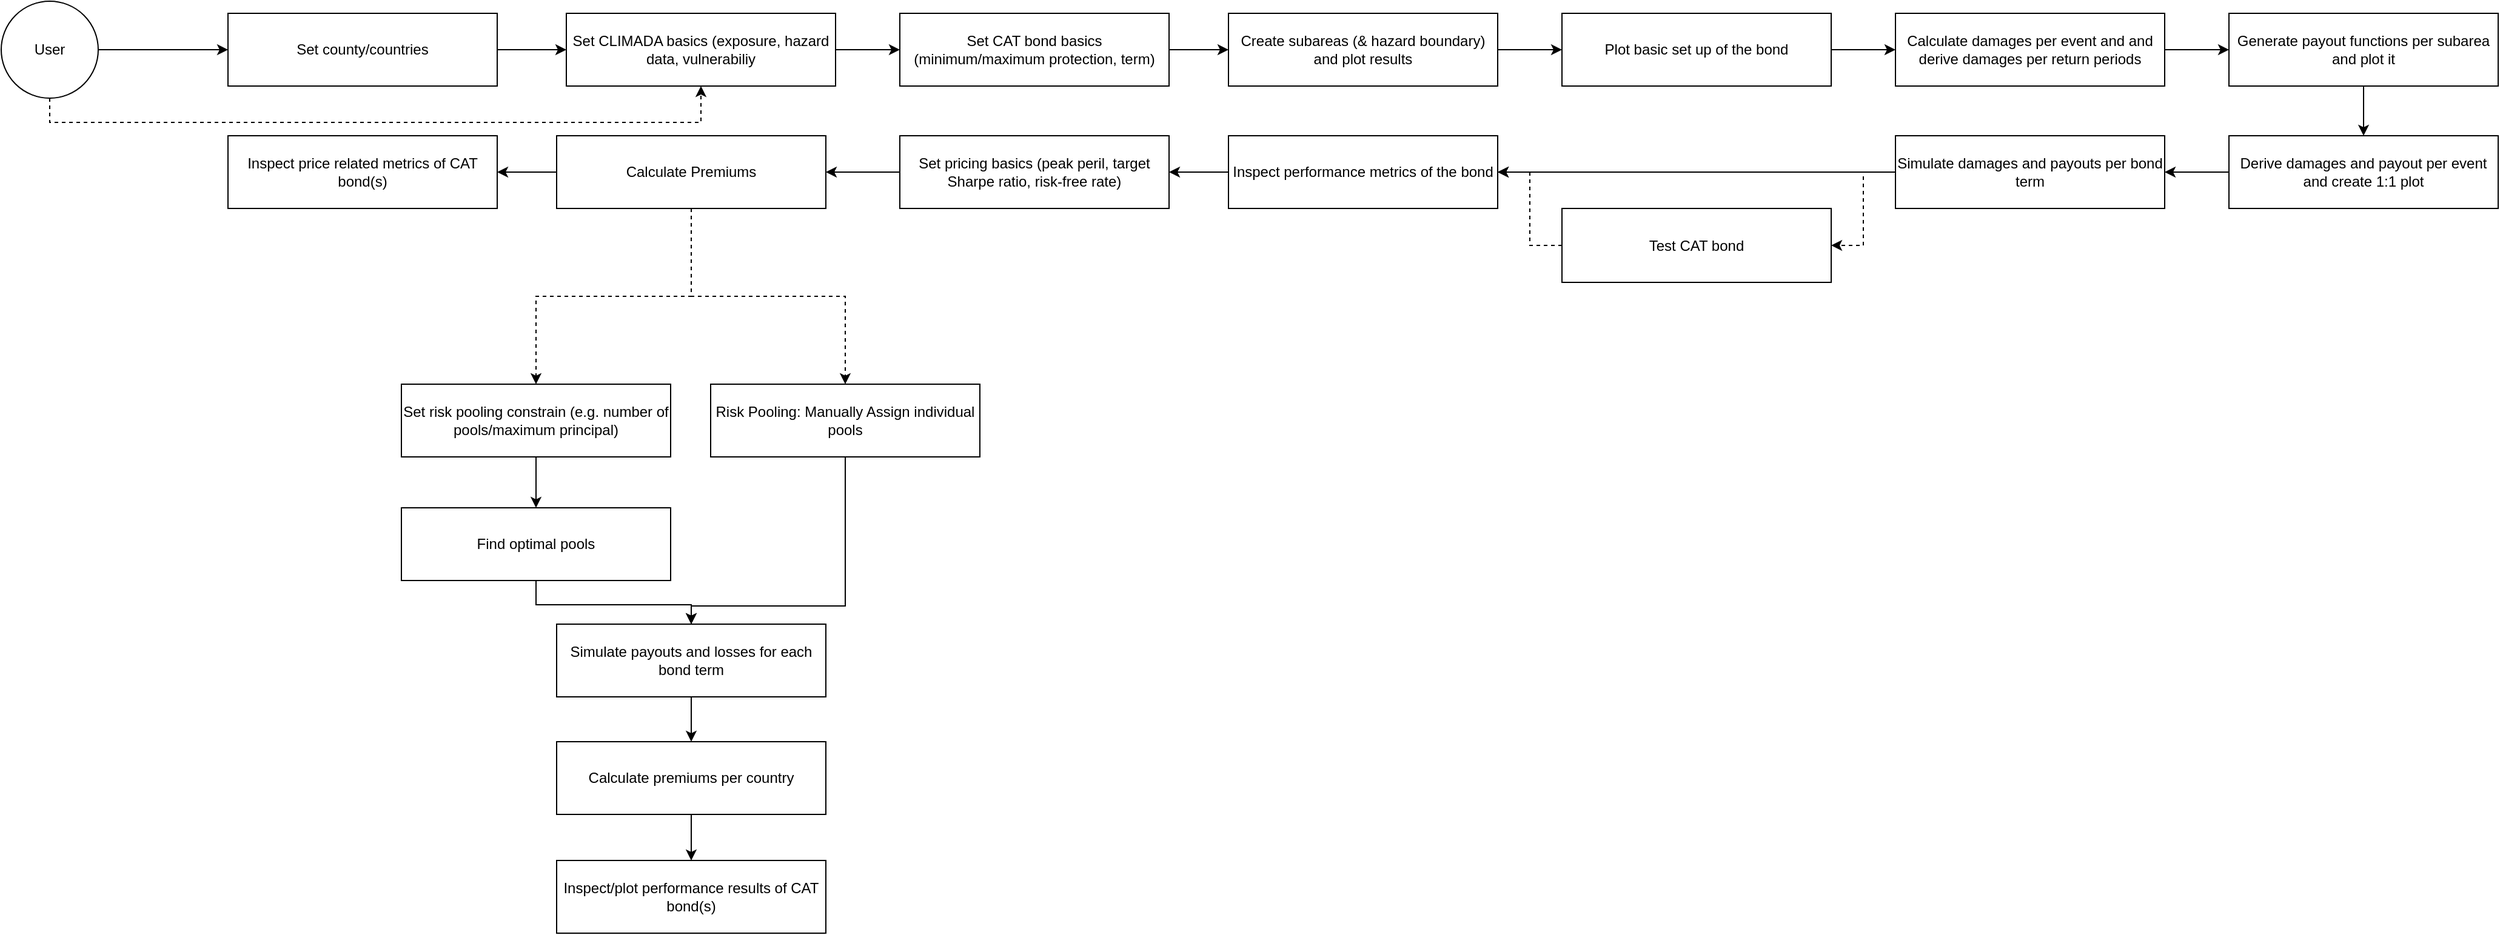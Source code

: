 <mxfile version="28.2.3">
  <diagram name="Page-1" id="58TnTUvLrnlwUTc3l9yy">
    <mxGraphModel dx="1577" dy="918" grid="0" gridSize="10" guides="1" tooltips="1" connect="1" arrows="1" fold="1" page="1" pageScale="1" pageWidth="1169" pageHeight="827" math="0" shadow="0">
      <root>
        <mxCell id="0" />
        <mxCell id="1" parent="0" />
        <mxCell id="qsCXxjklibZktx6M7vEJ-27" style="edgeStyle=orthogonalEdgeStyle;rounded=0;orthogonalLoop=1;jettySize=auto;html=1;exitX=1;exitY=0.5;exitDx=0;exitDy=0;entryX=0;entryY=0.5;entryDx=0;entryDy=0;" parent="1" source="mLufBUS968L27i-inKiL-1" target="qsCXxjklibZktx6M7vEJ-23" edge="1">
          <mxGeometry relative="1" as="geometry" />
        </mxCell>
        <mxCell id="qsCXxjklibZktx6M7vEJ-31" style="edgeStyle=orthogonalEdgeStyle;rounded=0;orthogonalLoop=1;jettySize=auto;html=1;exitX=0.5;exitY=1;exitDx=0;exitDy=0;entryX=0.5;entryY=1;entryDx=0;entryDy=0;dashed=1;" parent="1" source="mLufBUS968L27i-inKiL-1" target="qsCXxjklibZktx6M7vEJ-52" edge="1">
          <mxGeometry relative="1" as="geometry">
            <mxPoint x="467.5" y="669" as="targetPoint" />
          </mxGeometry>
        </mxCell>
        <mxCell id="mLufBUS968L27i-inKiL-1" value="User" style="ellipse;whiteSpace=wrap;html=1;aspect=fixed;" parent="1" vertex="1">
          <mxGeometry x="119" y="35" width="80" height="80" as="geometry" />
        </mxCell>
        <mxCell id="qsCXxjklibZktx6M7vEJ-74" style="edgeStyle=orthogonalEdgeStyle;rounded=0;orthogonalLoop=1;jettySize=auto;html=1;exitX=0;exitY=0.5;exitDx=0;exitDy=0;entryX=1;entryY=0.5;entryDx=0;entryDy=0;dashed=1;" parent="1" source="mLufBUS968L27i-inKiL-15" target="qsCXxjklibZktx6M7vEJ-44" edge="1">
          <mxGeometry relative="1" as="geometry" />
        </mxCell>
        <mxCell id="kvsH329DIrdlZDI53jpL-13" style="edgeStyle=orthogonalEdgeStyle;rounded=0;orthogonalLoop=1;jettySize=auto;html=1;exitX=0;exitY=0.5;exitDx=0;exitDy=0;entryX=1;entryY=0.5;entryDx=0;entryDy=0;" edge="1" parent="1" source="mLufBUS968L27i-inKiL-15" target="kvsH329DIrdlZDI53jpL-3">
          <mxGeometry relative="1" as="geometry" />
        </mxCell>
        <mxCell id="mLufBUS968L27i-inKiL-15" value="Simulate damages and payouts per bond term" style="rounded=0;whiteSpace=wrap;html=1;" parent="1" vertex="1">
          <mxGeometry x="1681" y="146" width="222" height="60" as="geometry" />
        </mxCell>
        <mxCell id="qsCXxjklibZktx6M7vEJ-53" style="edgeStyle=orthogonalEdgeStyle;rounded=0;orthogonalLoop=1;jettySize=auto;html=1;entryX=0;entryY=0.5;entryDx=0;entryDy=0;" parent="1" source="qsCXxjklibZktx6M7vEJ-23" target="qsCXxjklibZktx6M7vEJ-52" edge="1">
          <mxGeometry relative="1" as="geometry" />
        </mxCell>
        <mxCell id="qsCXxjklibZktx6M7vEJ-23" value="Set county/countries" style="rounded=0;whiteSpace=wrap;html=1;" parent="1" vertex="1">
          <mxGeometry x="306" y="45" width="222" height="60" as="geometry" />
        </mxCell>
        <mxCell id="qsCXxjklibZktx6M7vEJ-58" style="edgeStyle=orthogonalEdgeStyle;rounded=0;orthogonalLoop=1;jettySize=auto;html=1;exitX=0;exitY=0.5;exitDx=0;exitDy=0;entryX=1;entryY=0.5;entryDx=0;entryDy=0;" parent="1" source="qsCXxjklibZktx6M7vEJ-43" target="qsCXxjklibZktx6M7vEJ-57" edge="1">
          <mxGeometry relative="1" as="geometry" />
        </mxCell>
        <mxCell id="qsCXxjklibZktx6M7vEJ-61" style="edgeStyle=orthogonalEdgeStyle;rounded=0;orthogonalLoop=1;jettySize=auto;html=1;exitX=0.5;exitY=1;exitDx=0;exitDy=0;entryX=0.5;entryY=0;entryDx=0;entryDy=0;dashed=1;" parent="1" source="qsCXxjklibZktx6M7vEJ-43" target="qsCXxjklibZktx6M7vEJ-60" edge="1">
          <mxGeometry relative="1" as="geometry" />
        </mxCell>
        <mxCell id="qsCXxjklibZktx6M7vEJ-62" style="edgeStyle=orthogonalEdgeStyle;rounded=0;orthogonalLoop=1;jettySize=auto;html=1;entryX=0.5;entryY=0;entryDx=0;entryDy=0;dashed=1;" parent="1" source="qsCXxjklibZktx6M7vEJ-43" target="qsCXxjklibZktx6M7vEJ-59" edge="1">
          <mxGeometry relative="1" as="geometry" />
        </mxCell>
        <mxCell id="qsCXxjklibZktx6M7vEJ-43" value="&lt;span style=&quot;caret-color: rgba(0, 0, 0, 0);&quot;&gt;Calculate Premiums&lt;/span&gt;" style="rounded=0;whiteSpace=wrap;html=1;" parent="1" vertex="1">
          <mxGeometry x="577" y="146" width="222" height="60" as="geometry" />
        </mxCell>
        <mxCell id="qsCXxjklibZktx6M7vEJ-75" style="edgeStyle=orthogonalEdgeStyle;rounded=0;orthogonalLoop=1;jettySize=auto;html=1;exitX=0;exitY=0.5;exitDx=0;exitDy=0;entryX=1;entryY=0.5;entryDx=0;entryDy=0;dashed=1;" parent="1" source="qsCXxjklibZktx6M7vEJ-44" target="kvsH329DIrdlZDI53jpL-3" edge="1">
          <mxGeometry relative="1" as="geometry" />
        </mxCell>
        <mxCell id="qsCXxjklibZktx6M7vEJ-44" value="&lt;span style=&quot;caret-color: rgba(0, 0, 0, 0);&quot;&gt;Test CAT bond&lt;/span&gt;" style="rounded=0;whiteSpace=wrap;html=1;" parent="1" vertex="1">
          <mxGeometry x="1406" y="206" width="222" height="61" as="geometry" />
        </mxCell>
        <mxCell id="kvsH329DIrdlZDI53jpL-2" style="edgeStyle=orthogonalEdgeStyle;rounded=0;orthogonalLoop=1;jettySize=auto;html=1;exitX=1;exitY=0.5;exitDx=0;exitDy=0;entryX=0;entryY=0.5;entryDx=0;entryDy=0;" edge="1" parent="1" source="qsCXxjklibZktx6M7vEJ-50" target="kvsH329DIrdlZDI53jpL-1">
          <mxGeometry relative="1" as="geometry" />
        </mxCell>
        <mxCell id="qsCXxjklibZktx6M7vEJ-50" value="Create subareas (&amp;amp; hazard boundary) and plot results" style="rounded=0;whiteSpace=wrap;html=1;" parent="1" vertex="1">
          <mxGeometry x="1131" y="45" width="222" height="60" as="geometry" />
        </mxCell>
        <mxCell id="qsCXxjklibZktx6M7vEJ-55" style="edgeStyle=orthogonalEdgeStyle;rounded=0;orthogonalLoop=1;jettySize=auto;html=1;exitX=1;exitY=0.5;exitDx=0;exitDy=0;entryX=0;entryY=0.5;entryDx=0;entryDy=0;" parent="1" source="qsCXxjklibZktx6M7vEJ-51" target="qsCXxjklibZktx6M7vEJ-50" edge="1">
          <mxGeometry relative="1" as="geometry" />
        </mxCell>
        <mxCell id="qsCXxjklibZktx6M7vEJ-51" value="&lt;span style=&quot;caret-color: rgba(0, 0, 0, 0);&quot;&gt;Set CAT bond basics (minimum/maximum protection, term)&lt;/span&gt;" style="rounded=0;whiteSpace=wrap;html=1;" parent="1" vertex="1">
          <mxGeometry x="860" y="45" width="222" height="60" as="geometry" />
        </mxCell>
        <mxCell id="qsCXxjklibZktx6M7vEJ-54" style="edgeStyle=orthogonalEdgeStyle;rounded=0;orthogonalLoop=1;jettySize=auto;html=1;exitX=1;exitY=0.5;exitDx=0;exitDy=0;entryX=0;entryY=0.5;entryDx=0;entryDy=0;" parent="1" source="qsCXxjklibZktx6M7vEJ-52" target="qsCXxjklibZktx6M7vEJ-51" edge="1">
          <mxGeometry relative="1" as="geometry" />
        </mxCell>
        <mxCell id="qsCXxjklibZktx6M7vEJ-52" value="&lt;span style=&quot;caret-color: rgba(0, 0, 0, 0);&quot;&gt;Set CLIMADA b&lt;/span&gt;&lt;span style=&quot;caret-color: light-dark(rgba(0, 0, 0, 0), rgb(237, 237, 237)); background-color: transparent; color: light-dark(rgb(0, 0, 0), rgb(255, 255, 255));&quot;&gt;asics (exposure, hazard data, vulnerabiliy&lt;/span&gt;" style="rounded=0;whiteSpace=wrap;html=1;" parent="1" vertex="1">
          <mxGeometry x="585" y="45" width="222" height="60" as="geometry" />
        </mxCell>
        <mxCell id="qsCXxjklibZktx6M7vEJ-57" value="&lt;span style=&quot;caret-color: rgba(0, 0, 0, 0);&quot;&gt;Inspect price related metrics of CAT bond(s)&lt;/span&gt;" style="rounded=0;whiteSpace=wrap;html=1;" parent="1" vertex="1">
          <mxGeometry x="306" y="146" width="222" height="60" as="geometry" />
        </mxCell>
        <mxCell id="qsCXxjklibZktx6M7vEJ-67" style="edgeStyle=orthogonalEdgeStyle;rounded=0;orthogonalLoop=1;jettySize=auto;html=1;entryX=0.5;entryY=0;entryDx=0;entryDy=0;" parent="1" source="qsCXxjklibZktx6M7vEJ-59" target="qsCXxjklibZktx6M7vEJ-63" edge="1">
          <mxGeometry relative="1" as="geometry" />
        </mxCell>
        <mxCell id="qsCXxjklibZktx6M7vEJ-59" value="&lt;span style=&quot;caret-color: rgba(0, 0, 0, 0);&quot;&gt;Set risk pooling constrain (e.g. number of pools/maximum principal)&lt;/span&gt;" style="rounded=0;whiteSpace=wrap;html=1;" parent="1" vertex="1">
          <mxGeometry x="449" y="351" width="222" height="60" as="geometry" />
        </mxCell>
        <mxCell id="qsCXxjklibZktx6M7vEJ-68" style="edgeStyle=orthogonalEdgeStyle;rounded=0;orthogonalLoop=1;jettySize=auto;html=1;exitX=0.5;exitY=1;exitDx=0;exitDy=0;entryX=0.5;entryY=0;entryDx=0;entryDy=0;" parent="1" source="qsCXxjklibZktx6M7vEJ-60" target="qsCXxjklibZktx6M7vEJ-64" edge="1">
          <mxGeometry relative="1" as="geometry">
            <Array as="points">
              <mxPoint x="815" y="534" />
              <mxPoint x="688" y="534" />
            </Array>
          </mxGeometry>
        </mxCell>
        <mxCell id="qsCXxjklibZktx6M7vEJ-60" value="&lt;span style=&quot;caret-color: rgba(0, 0, 0, 0);&quot;&gt;Risk Pooling: Manually Assign individual pools&lt;/span&gt;" style="rounded=0;whiteSpace=wrap;html=1;" parent="1" vertex="1">
          <mxGeometry x="704" y="351" width="222" height="60" as="geometry" />
        </mxCell>
        <mxCell id="qsCXxjklibZktx6M7vEJ-69" style="edgeStyle=orthogonalEdgeStyle;rounded=0;orthogonalLoop=1;jettySize=auto;html=1;exitX=0.5;exitY=1;exitDx=0;exitDy=0;entryX=0.5;entryY=0;entryDx=0;entryDy=0;" parent="1" source="qsCXxjklibZktx6M7vEJ-63" target="qsCXxjklibZktx6M7vEJ-64" edge="1">
          <mxGeometry relative="1" as="geometry">
            <mxPoint x="636.647" y="539.529" as="targetPoint" />
          </mxGeometry>
        </mxCell>
        <mxCell id="qsCXxjklibZktx6M7vEJ-63" value="&lt;span style=&quot;caret-color: rgba(0, 0, 0, 0);&quot;&gt;Find optimal pools&lt;/span&gt;" style="rounded=0;whiteSpace=wrap;html=1;" parent="1" vertex="1">
          <mxGeometry x="449" y="453" width="222" height="60" as="geometry" />
        </mxCell>
        <mxCell id="qsCXxjklibZktx6M7vEJ-70" style="edgeStyle=orthogonalEdgeStyle;rounded=0;orthogonalLoop=1;jettySize=auto;html=1;exitX=0.5;exitY=1;exitDx=0;exitDy=0;entryX=0.5;entryY=0;entryDx=0;entryDy=0;" parent="1" source="qsCXxjklibZktx6M7vEJ-64" target="qsCXxjklibZktx6M7vEJ-65" edge="1">
          <mxGeometry relative="1" as="geometry" />
        </mxCell>
        <mxCell id="qsCXxjklibZktx6M7vEJ-64" value="&lt;span style=&quot;caret-color: rgba(0, 0, 0, 0);&quot;&gt;Simulate payouts and losses for each bond term&lt;/span&gt;" style="rounded=0;whiteSpace=wrap;html=1;" parent="1" vertex="1">
          <mxGeometry x="577" y="549" width="222" height="60" as="geometry" />
        </mxCell>
        <mxCell id="qsCXxjklibZktx6M7vEJ-71" style="edgeStyle=orthogonalEdgeStyle;rounded=0;orthogonalLoop=1;jettySize=auto;html=1;exitX=0.5;exitY=1;exitDx=0;exitDy=0;" parent="1" source="qsCXxjklibZktx6M7vEJ-65" target="qsCXxjklibZktx6M7vEJ-66" edge="1">
          <mxGeometry relative="1" as="geometry" />
        </mxCell>
        <mxCell id="qsCXxjklibZktx6M7vEJ-65" value="&lt;span style=&quot;caret-color: rgba(0, 0, 0, 0);&quot;&gt;Calculate premiums per country&lt;/span&gt;" style="rounded=0;whiteSpace=wrap;html=1;" parent="1" vertex="1">
          <mxGeometry x="577" y="646" width="222" height="60" as="geometry" />
        </mxCell>
        <mxCell id="qsCXxjklibZktx6M7vEJ-66" value="&lt;span style=&quot;caret-color: rgba(0, 0, 0, 0);&quot;&gt;Inspect/plot performance results of CAT bond(s)&lt;/span&gt;" style="rounded=0;whiteSpace=wrap;html=1;" parent="1" vertex="1">
          <mxGeometry x="577" y="744" width="222" height="60" as="geometry" />
        </mxCell>
        <mxCell id="kvsH329DIrdlZDI53jpL-5" style="edgeStyle=orthogonalEdgeStyle;rounded=0;orthogonalLoop=1;jettySize=auto;html=1;exitX=1;exitY=0.5;exitDx=0;exitDy=0;entryX=0;entryY=0.5;entryDx=0;entryDy=0;" edge="1" parent="1" source="kvsH329DIrdlZDI53jpL-1" target="kvsH329DIrdlZDI53jpL-4">
          <mxGeometry relative="1" as="geometry" />
        </mxCell>
        <mxCell id="kvsH329DIrdlZDI53jpL-1" value="Plot basic set up of the bond" style="rounded=0;whiteSpace=wrap;html=1;" vertex="1" parent="1">
          <mxGeometry x="1406" y="45" width="222" height="60" as="geometry" />
        </mxCell>
        <mxCell id="kvsH329DIrdlZDI53jpL-15" style="edgeStyle=orthogonalEdgeStyle;rounded=0;orthogonalLoop=1;jettySize=auto;html=1;exitX=0;exitY=0.5;exitDx=0;exitDy=0;entryX=1;entryY=0.5;entryDx=0;entryDy=0;" edge="1" parent="1" source="kvsH329DIrdlZDI53jpL-3" target="kvsH329DIrdlZDI53jpL-14">
          <mxGeometry relative="1" as="geometry" />
        </mxCell>
        <mxCell id="kvsH329DIrdlZDI53jpL-3" value="&lt;span style=&quot;caret-color: rgba(0, 0, 0, 0);&quot;&gt;Inspect performance metrics of the bond&lt;/span&gt;" style="rounded=0;whiteSpace=wrap;html=1;" vertex="1" parent="1">
          <mxGeometry x="1131" y="146" width="222" height="60" as="geometry" />
        </mxCell>
        <mxCell id="kvsH329DIrdlZDI53jpL-11" style="edgeStyle=orthogonalEdgeStyle;rounded=0;orthogonalLoop=1;jettySize=auto;html=1;exitX=1;exitY=0.5;exitDx=0;exitDy=0;entryX=0;entryY=0.5;entryDx=0;entryDy=0;" edge="1" parent="1" source="kvsH329DIrdlZDI53jpL-4" target="kvsH329DIrdlZDI53jpL-6">
          <mxGeometry relative="1" as="geometry" />
        </mxCell>
        <mxCell id="kvsH329DIrdlZDI53jpL-4" value="Calculate damages per event and and derive damages per return periods" style="rounded=0;whiteSpace=wrap;html=1;" vertex="1" parent="1">
          <mxGeometry x="1681" y="45" width="222" height="60" as="geometry" />
        </mxCell>
        <mxCell id="kvsH329DIrdlZDI53jpL-12" style="edgeStyle=orthogonalEdgeStyle;rounded=0;orthogonalLoop=1;jettySize=auto;html=1;exitX=0.5;exitY=1;exitDx=0;exitDy=0;entryX=0.5;entryY=0;entryDx=0;entryDy=0;" edge="1" parent="1" source="kvsH329DIrdlZDI53jpL-6" target="kvsH329DIrdlZDI53jpL-8">
          <mxGeometry relative="1" as="geometry" />
        </mxCell>
        <mxCell id="kvsH329DIrdlZDI53jpL-6" value="Generate payout functions per subarea and plot it" style="rounded=0;whiteSpace=wrap;html=1;" vertex="1" parent="1">
          <mxGeometry x="1956" y="45" width="222" height="60" as="geometry" />
        </mxCell>
        <mxCell id="kvsH329DIrdlZDI53jpL-10" style="edgeStyle=orthogonalEdgeStyle;rounded=0;orthogonalLoop=1;jettySize=auto;html=1;exitX=0;exitY=0.5;exitDx=0;exitDy=0;entryX=1;entryY=0.5;entryDx=0;entryDy=0;" edge="1" parent="1" source="kvsH329DIrdlZDI53jpL-8" target="mLufBUS968L27i-inKiL-15">
          <mxGeometry relative="1" as="geometry" />
        </mxCell>
        <mxCell id="kvsH329DIrdlZDI53jpL-8" value="Derive damages and payout per event and create 1:1 plot" style="rounded=0;whiteSpace=wrap;html=1;" vertex="1" parent="1">
          <mxGeometry x="1956" y="146" width="222" height="60" as="geometry" />
        </mxCell>
        <mxCell id="kvsH329DIrdlZDI53jpL-16" style="edgeStyle=orthogonalEdgeStyle;rounded=0;orthogonalLoop=1;jettySize=auto;html=1;exitX=0;exitY=0.5;exitDx=0;exitDy=0;" edge="1" parent="1" source="kvsH329DIrdlZDI53jpL-14" target="qsCXxjklibZktx6M7vEJ-43">
          <mxGeometry relative="1" as="geometry" />
        </mxCell>
        <mxCell id="kvsH329DIrdlZDI53jpL-14" value="&lt;span style=&quot;caret-color: rgba(0, 0, 0, 0);&quot;&gt;Set pricing basics (peak peril, target Sharpe ratio, risk-free rate)&lt;/span&gt;" style="rounded=0;whiteSpace=wrap;html=1;" vertex="1" parent="1">
          <mxGeometry x="860" y="146" width="222" height="60" as="geometry" />
        </mxCell>
      </root>
    </mxGraphModel>
  </diagram>
</mxfile>
